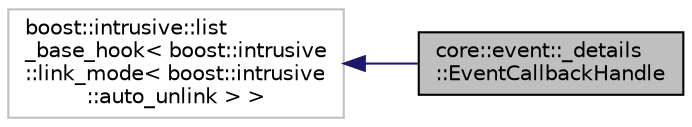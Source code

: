 digraph "core::event::_details::EventCallbackHandle"
{
 // LATEX_PDF_SIZE
  edge [fontname="Helvetica",fontsize="10",labelfontname="Helvetica",labelfontsize="10"];
  node [fontname="Helvetica",fontsize="10",shape=record];
  rankdir="LR";
  Node1 [label="core::event::_details\l::EventCallbackHandle",height=0.2,width=0.4,color="black", fillcolor="grey75", style="filled", fontcolor="black",tooltip=" "];
  Node2 -> Node1 [dir="back",color="midnightblue",fontsize="10",style="solid"];
  Node2 [label="boost::intrusive::list\l_base_hook\< boost::intrusive\l::link_mode\< boost::intrusive\l::auto_unlink \> \>",height=0.2,width=0.4,color="grey75", fillcolor="white", style="filled",tooltip=" "];
}
